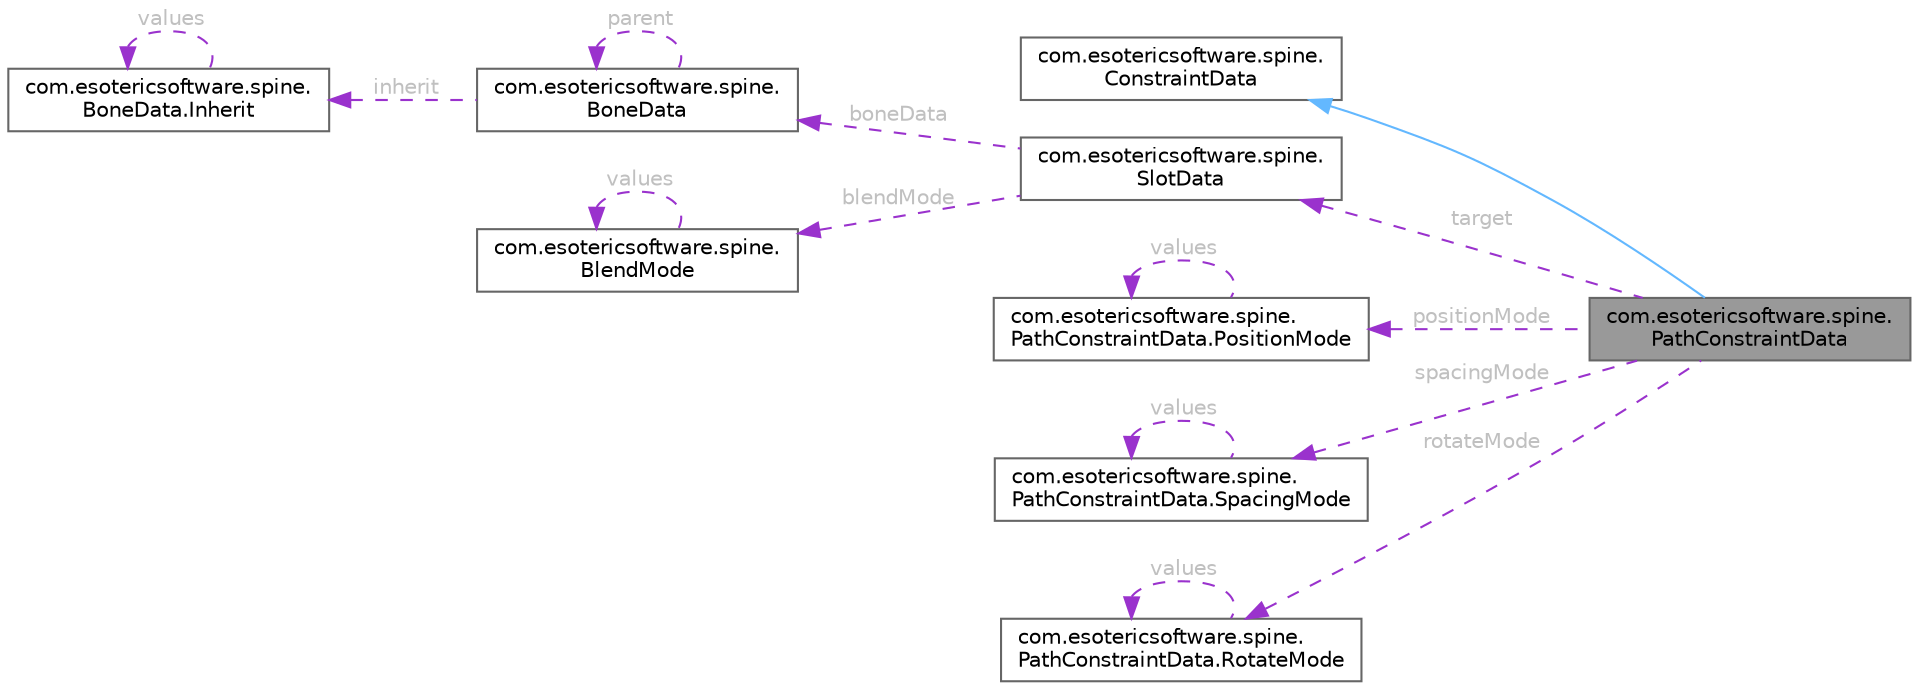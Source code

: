 digraph "com.esotericsoftware.spine.PathConstraintData"
{
 // LATEX_PDF_SIZE
  bgcolor="transparent";
  edge [fontname=Helvetica,fontsize=10,labelfontname=Helvetica,labelfontsize=10];
  node [fontname=Helvetica,fontsize=10,shape=box,height=0.2,width=0.4];
  rankdir="LR";
  Node1 [id="Node000001",label="com.esotericsoftware.spine.\lPathConstraintData",height=0.2,width=0.4,color="gray40", fillcolor="grey60", style="filled", fontcolor="black",tooltip=" "];
  Node2 -> Node1 [id="edge15_Node000001_Node000002",dir="back",color="steelblue1",style="solid",tooltip=" "];
  Node2 [id="Node000002",label="com.esotericsoftware.spine.\lConstraintData",height=0.2,width=0.4,color="gray40", fillcolor="white", style="filled",URL="$classcom_1_1esotericsoftware_1_1spine_1_1_constraint_data.html",tooltip=" "];
  Node3 -> Node1 [id="edge16_Node000001_Node000003",dir="back",color="darkorchid3",style="dashed",tooltip=" ",label=" target",fontcolor="grey" ];
  Node3 [id="Node000003",label="com.esotericsoftware.spine.\lSlotData",height=0.2,width=0.4,color="gray40", fillcolor="white", style="filled",URL="$classcom_1_1esotericsoftware_1_1spine_1_1_slot_data.html",tooltip=" "];
  Node4 -> Node3 [id="edge17_Node000003_Node000004",dir="back",color="darkorchid3",style="dashed",tooltip=" ",label=" boneData",fontcolor="grey" ];
  Node4 [id="Node000004",label="com.esotericsoftware.spine.\lBoneData",height=0.2,width=0.4,color="gray40", fillcolor="white", style="filled",URL="$classcom_1_1esotericsoftware_1_1spine_1_1_bone_data.html",tooltip=" "];
  Node4 -> Node4 [id="edge18_Node000004_Node000004",dir="back",color="darkorchid3",style="dashed",tooltip=" ",label=" parent",fontcolor="grey" ];
  Node5 -> Node4 [id="edge19_Node000004_Node000005",dir="back",color="darkorchid3",style="dashed",tooltip=" ",label=" inherit",fontcolor="grey" ];
  Node5 [id="Node000005",label="com.esotericsoftware.spine.\lBoneData.Inherit",height=0.2,width=0.4,color="gray40", fillcolor="white", style="filled",URL="$enumcom_1_1esotericsoftware_1_1spine_1_1_bone_data_1_1_inherit.html",tooltip=" "];
  Node5 -> Node5 [id="edge20_Node000005_Node000005",dir="back",color="darkorchid3",style="dashed",tooltip=" ",label=" values",fontcolor="grey" ];
  Node6 -> Node3 [id="edge21_Node000003_Node000006",dir="back",color="darkorchid3",style="dashed",tooltip=" ",label=" blendMode",fontcolor="grey" ];
  Node6 [id="Node000006",label="com.esotericsoftware.spine.\lBlendMode",height=0.2,width=0.4,color="gray40", fillcolor="white", style="filled",URL="$enumcom_1_1esotericsoftware_1_1spine_1_1_blend_mode.html",tooltip=" "];
  Node6 -> Node6 [id="edge22_Node000006_Node000006",dir="back",color="darkorchid3",style="dashed",tooltip=" ",label=" values",fontcolor="grey" ];
  Node7 -> Node1 [id="edge23_Node000001_Node000007",dir="back",color="darkorchid3",style="dashed",tooltip=" ",label=" positionMode",fontcolor="grey" ];
  Node7 [id="Node000007",label="com.esotericsoftware.spine.\lPathConstraintData.PositionMode",height=0.2,width=0.4,color="gray40", fillcolor="white", style="filled",URL="$enumcom_1_1esotericsoftware_1_1spine_1_1_path_constraint_data_1_1_position_mode.html",tooltip=" "];
  Node7 -> Node7 [id="edge24_Node000007_Node000007",dir="back",color="darkorchid3",style="dashed",tooltip=" ",label=" values",fontcolor="grey" ];
  Node8 -> Node1 [id="edge25_Node000001_Node000008",dir="back",color="darkorchid3",style="dashed",tooltip=" ",label=" spacingMode",fontcolor="grey" ];
  Node8 [id="Node000008",label="com.esotericsoftware.spine.\lPathConstraintData.SpacingMode",height=0.2,width=0.4,color="gray40", fillcolor="white", style="filled",URL="$enumcom_1_1esotericsoftware_1_1spine_1_1_path_constraint_data_1_1_spacing_mode.html",tooltip=" "];
  Node8 -> Node8 [id="edge26_Node000008_Node000008",dir="back",color="darkorchid3",style="dashed",tooltip=" ",label=" values",fontcolor="grey" ];
  Node9 -> Node1 [id="edge27_Node000001_Node000009",dir="back",color="darkorchid3",style="dashed",tooltip=" ",label=" rotateMode",fontcolor="grey" ];
  Node9 [id="Node000009",label="com.esotericsoftware.spine.\lPathConstraintData.RotateMode",height=0.2,width=0.4,color="gray40", fillcolor="white", style="filled",URL="$enumcom_1_1esotericsoftware_1_1spine_1_1_path_constraint_data_1_1_rotate_mode.html",tooltip=" "];
  Node9 -> Node9 [id="edge28_Node000009_Node000009",dir="back",color="darkorchid3",style="dashed",tooltip=" ",label=" values",fontcolor="grey" ];
}
